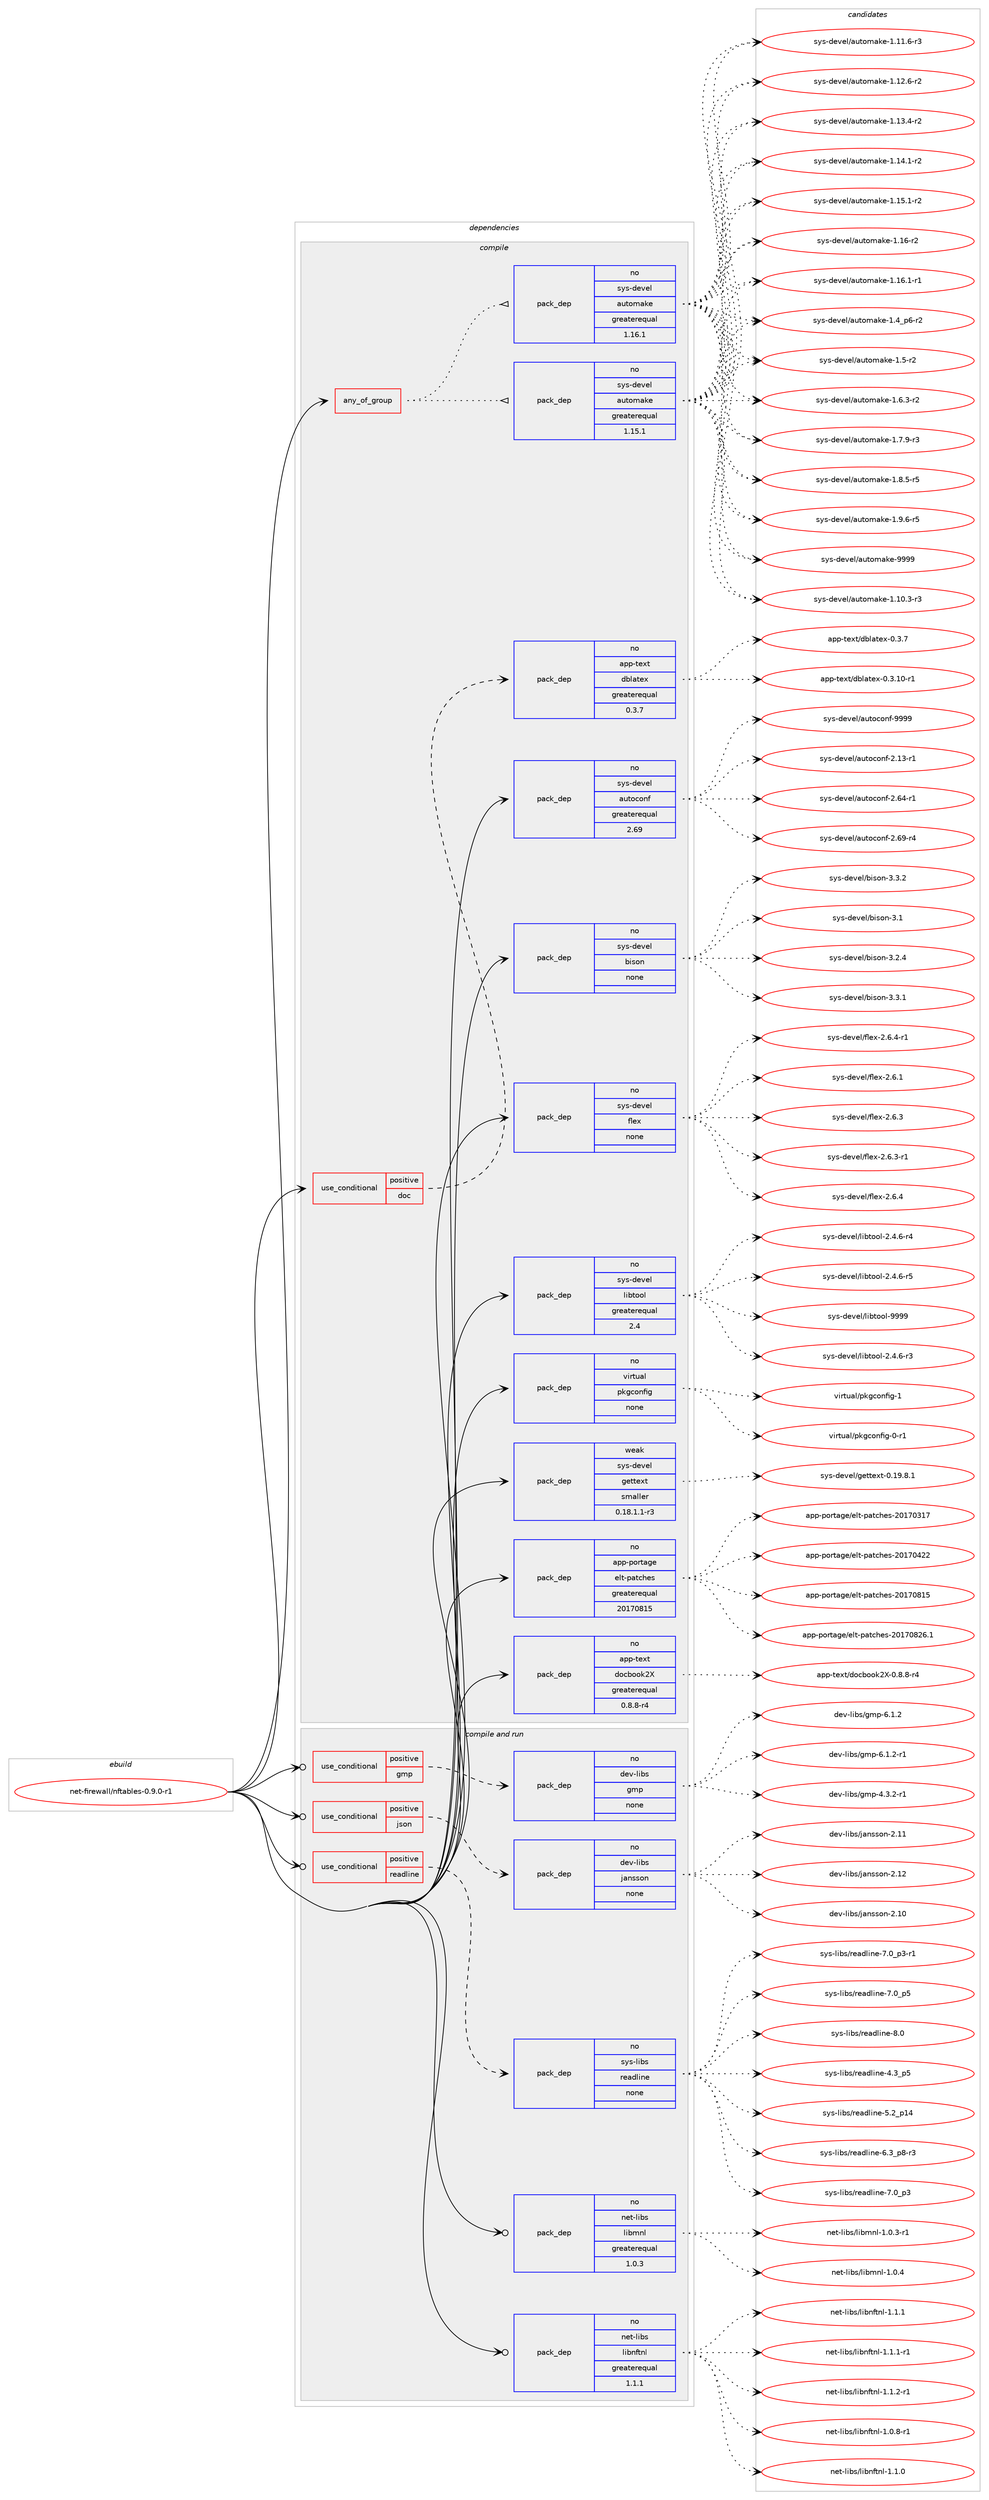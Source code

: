 digraph prolog {

# *************
# Graph options
# *************

newrank=true;
concentrate=true;
compound=true;
graph [rankdir=LR,fontname=Helvetica,fontsize=10,ranksep=1.5];#, ranksep=2.5, nodesep=0.2];
edge  [arrowhead=vee];
node  [fontname=Helvetica,fontsize=10];

# **********
# The ebuild
# **********

subgraph cluster_leftcol {
color=gray;
rank=same;
label=<<i>ebuild</i>>;
id [label="net-firewall/nftables-0.9.0-r1", color=red, width=4, href="../net-firewall/nftables-0.9.0-r1.svg"];
}

# ****************
# The dependencies
# ****************

subgraph cluster_midcol {
color=gray;
label=<<i>dependencies</i>>;
subgraph cluster_compile {
fillcolor="#eeeeee";
style=filled;
label=<<i>compile</i>>;
subgraph any25974 {
dependency1651970 [label=<<TABLE BORDER="0" CELLBORDER="1" CELLSPACING="0" CELLPADDING="4"><TR><TD CELLPADDING="10">any_of_group</TD></TR></TABLE>>, shape=none, color=red];subgraph pack1180956 {
dependency1651971 [label=<<TABLE BORDER="0" CELLBORDER="1" CELLSPACING="0" CELLPADDING="4" WIDTH="220"><TR><TD ROWSPAN="6" CELLPADDING="30">pack_dep</TD></TR><TR><TD WIDTH="110">no</TD></TR><TR><TD>sys-devel</TD></TR><TR><TD>automake</TD></TR><TR><TD>greaterequal</TD></TR><TR><TD>1.16.1</TD></TR></TABLE>>, shape=none, color=blue];
}
dependency1651970:e -> dependency1651971:w [weight=20,style="dotted",arrowhead="oinv"];
subgraph pack1180957 {
dependency1651972 [label=<<TABLE BORDER="0" CELLBORDER="1" CELLSPACING="0" CELLPADDING="4" WIDTH="220"><TR><TD ROWSPAN="6" CELLPADDING="30">pack_dep</TD></TR><TR><TD WIDTH="110">no</TD></TR><TR><TD>sys-devel</TD></TR><TR><TD>automake</TD></TR><TR><TD>greaterequal</TD></TR><TR><TD>1.15.1</TD></TR></TABLE>>, shape=none, color=blue];
}
dependency1651970:e -> dependency1651972:w [weight=20,style="dotted",arrowhead="oinv"];
}
id:e -> dependency1651970:w [weight=20,style="solid",arrowhead="vee"];
subgraph cond444257 {
dependency1651973 [label=<<TABLE BORDER="0" CELLBORDER="1" CELLSPACING="0" CELLPADDING="4"><TR><TD ROWSPAN="3" CELLPADDING="10">use_conditional</TD></TR><TR><TD>positive</TD></TR><TR><TD>doc</TD></TR></TABLE>>, shape=none, color=red];
subgraph pack1180958 {
dependency1651974 [label=<<TABLE BORDER="0" CELLBORDER="1" CELLSPACING="0" CELLPADDING="4" WIDTH="220"><TR><TD ROWSPAN="6" CELLPADDING="30">pack_dep</TD></TR><TR><TD WIDTH="110">no</TD></TR><TR><TD>app-text</TD></TR><TR><TD>dblatex</TD></TR><TR><TD>greaterequal</TD></TR><TR><TD>0.3.7</TD></TR></TABLE>>, shape=none, color=blue];
}
dependency1651973:e -> dependency1651974:w [weight=20,style="dashed",arrowhead="vee"];
}
id:e -> dependency1651973:w [weight=20,style="solid",arrowhead="vee"];
subgraph pack1180959 {
dependency1651975 [label=<<TABLE BORDER="0" CELLBORDER="1" CELLSPACING="0" CELLPADDING="4" WIDTH="220"><TR><TD ROWSPAN="6" CELLPADDING="30">pack_dep</TD></TR><TR><TD WIDTH="110">no</TD></TR><TR><TD>app-portage</TD></TR><TR><TD>elt-patches</TD></TR><TR><TD>greaterequal</TD></TR><TR><TD>20170815</TD></TR></TABLE>>, shape=none, color=blue];
}
id:e -> dependency1651975:w [weight=20,style="solid",arrowhead="vee"];
subgraph pack1180960 {
dependency1651976 [label=<<TABLE BORDER="0" CELLBORDER="1" CELLSPACING="0" CELLPADDING="4" WIDTH="220"><TR><TD ROWSPAN="6" CELLPADDING="30">pack_dep</TD></TR><TR><TD WIDTH="110">no</TD></TR><TR><TD>app-text</TD></TR><TR><TD>docbook2X</TD></TR><TR><TD>greaterequal</TD></TR><TR><TD>0.8.8-r4</TD></TR></TABLE>>, shape=none, color=blue];
}
id:e -> dependency1651976:w [weight=20,style="solid",arrowhead="vee"];
subgraph pack1180961 {
dependency1651977 [label=<<TABLE BORDER="0" CELLBORDER="1" CELLSPACING="0" CELLPADDING="4" WIDTH="220"><TR><TD ROWSPAN="6" CELLPADDING="30">pack_dep</TD></TR><TR><TD WIDTH="110">no</TD></TR><TR><TD>sys-devel</TD></TR><TR><TD>autoconf</TD></TR><TR><TD>greaterequal</TD></TR><TR><TD>2.69</TD></TR></TABLE>>, shape=none, color=blue];
}
id:e -> dependency1651977:w [weight=20,style="solid",arrowhead="vee"];
subgraph pack1180962 {
dependency1651978 [label=<<TABLE BORDER="0" CELLBORDER="1" CELLSPACING="0" CELLPADDING="4" WIDTH="220"><TR><TD ROWSPAN="6" CELLPADDING="30">pack_dep</TD></TR><TR><TD WIDTH="110">no</TD></TR><TR><TD>sys-devel</TD></TR><TR><TD>bison</TD></TR><TR><TD>none</TD></TR><TR><TD></TD></TR></TABLE>>, shape=none, color=blue];
}
id:e -> dependency1651978:w [weight=20,style="solid",arrowhead="vee"];
subgraph pack1180963 {
dependency1651979 [label=<<TABLE BORDER="0" CELLBORDER="1" CELLSPACING="0" CELLPADDING="4" WIDTH="220"><TR><TD ROWSPAN="6" CELLPADDING="30">pack_dep</TD></TR><TR><TD WIDTH="110">no</TD></TR><TR><TD>sys-devel</TD></TR><TR><TD>flex</TD></TR><TR><TD>none</TD></TR><TR><TD></TD></TR></TABLE>>, shape=none, color=blue];
}
id:e -> dependency1651979:w [weight=20,style="solid",arrowhead="vee"];
subgraph pack1180964 {
dependency1651980 [label=<<TABLE BORDER="0" CELLBORDER="1" CELLSPACING="0" CELLPADDING="4" WIDTH="220"><TR><TD ROWSPAN="6" CELLPADDING="30">pack_dep</TD></TR><TR><TD WIDTH="110">no</TD></TR><TR><TD>sys-devel</TD></TR><TR><TD>libtool</TD></TR><TR><TD>greaterequal</TD></TR><TR><TD>2.4</TD></TR></TABLE>>, shape=none, color=blue];
}
id:e -> dependency1651980:w [weight=20,style="solid",arrowhead="vee"];
subgraph pack1180965 {
dependency1651981 [label=<<TABLE BORDER="0" CELLBORDER="1" CELLSPACING="0" CELLPADDING="4" WIDTH="220"><TR><TD ROWSPAN="6" CELLPADDING="30">pack_dep</TD></TR><TR><TD WIDTH="110">no</TD></TR><TR><TD>virtual</TD></TR><TR><TD>pkgconfig</TD></TR><TR><TD>none</TD></TR><TR><TD></TD></TR></TABLE>>, shape=none, color=blue];
}
id:e -> dependency1651981:w [weight=20,style="solid",arrowhead="vee"];
subgraph pack1180966 {
dependency1651982 [label=<<TABLE BORDER="0" CELLBORDER="1" CELLSPACING="0" CELLPADDING="4" WIDTH="220"><TR><TD ROWSPAN="6" CELLPADDING="30">pack_dep</TD></TR><TR><TD WIDTH="110">weak</TD></TR><TR><TD>sys-devel</TD></TR><TR><TD>gettext</TD></TR><TR><TD>smaller</TD></TR><TR><TD>0.18.1.1-r3</TD></TR></TABLE>>, shape=none, color=blue];
}
id:e -> dependency1651982:w [weight=20,style="solid",arrowhead="vee"];
}
subgraph cluster_compileandrun {
fillcolor="#eeeeee";
style=filled;
label=<<i>compile and run</i>>;
subgraph cond444258 {
dependency1651983 [label=<<TABLE BORDER="0" CELLBORDER="1" CELLSPACING="0" CELLPADDING="4"><TR><TD ROWSPAN="3" CELLPADDING="10">use_conditional</TD></TR><TR><TD>positive</TD></TR><TR><TD>gmp</TD></TR></TABLE>>, shape=none, color=red];
subgraph pack1180967 {
dependency1651984 [label=<<TABLE BORDER="0" CELLBORDER="1" CELLSPACING="0" CELLPADDING="4" WIDTH="220"><TR><TD ROWSPAN="6" CELLPADDING="30">pack_dep</TD></TR><TR><TD WIDTH="110">no</TD></TR><TR><TD>dev-libs</TD></TR><TR><TD>gmp</TD></TR><TR><TD>none</TD></TR><TR><TD></TD></TR></TABLE>>, shape=none, color=blue];
}
dependency1651983:e -> dependency1651984:w [weight=20,style="dashed",arrowhead="vee"];
}
id:e -> dependency1651983:w [weight=20,style="solid",arrowhead="odotvee"];
subgraph cond444259 {
dependency1651985 [label=<<TABLE BORDER="0" CELLBORDER="1" CELLSPACING="0" CELLPADDING="4"><TR><TD ROWSPAN="3" CELLPADDING="10">use_conditional</TD></TR><TR><TD>positive</TD></TR><TR><TD>json</TD></TR></TABLE>>, shape=none, color=red];
subgraph pack1180968 {
dependency1651986 [label=<<TABLE BORDER="0" CELLBORDER="1" CELLSPACING="0" CELLPADDING="4" WIDTH="220"><TR><TD ROWSPAN="6" CELLPADDING="30">pack_dep</TD></TR><TR><TD WIDTH="110">no</TD></TR><TR><TD>dev-libs</TD></TR><TR><TD>jansson</TD></TR><TR><TD>none</TD></TR><TR><TD></TD></TR></TABLE>>, shape=none, color=blue];
}
dependency1651985:e -> dependency1651986:w [weight=20,style="dashed",arrowhead="vee"];
}
id:e -> dependency1651985:w [weight=20,style="solid",arrowhead="odotvee"];
subgraph cond444260 {
dependency1651987 [label=<<TABLE BORDER="0" CELLBORDER="1" CELLSPACING="0" CELLPADDING="4"><TR><TD ROWSPAN="3" CELLPADDING="10">use_conditional</TD></TR><TR><TD>positive</TD></TR><TR><TD>readline</TD></TR></TABLE>>, shape=none, color=red];
subgraph pack1180969 {
dependency1651988 [label=<<TABLE BORDER="0" CELLBORDER="1" CELLSPACING="0" CELLPADDING="4" WIDTH="220"><TR><TD ROWSPAN="6" CELLPADDING="30">pack_dep</TD></TR><TR><TD WIDTH="110">no</TD></TR><TR><TD>sys-libs</TD></TR><TR><TD>readline</TD></TR><TR><TD>none</TD></TR><TR><TD></TD></TR></TABLE>>, shape=none, color=blue];
}
dependency1651987:e -> dependency1651988:w [weight=20,style="dashed",arrowhead="vee"];
}
id:e -> dependency1651987:w [weight=20,style="solid",arrowhead="odotvee"];
subgraph pack1180970 {
dependency1651989 [label=<<TABLE BORDER="0" CELLBORDER="1" CELLSPACING="0" CELLPADDING="4" WIDTH="220"><TR><TD ROWSPAN="6" CELLPADDING="30">pack_dep</TD></TR><TR><TD WIDTH="110">no</TD></TR><TR><TD>net-libs</TD></TR><TR><TD>libmnl</TD></TR><TR><TD>greaterequal</TD></TR><TR><TD>1.0.3</TD></TR></TABLE>>, shape=none, color=blue];
}
id:e -> dependency1651989:w [weight=20,style="solid",arrowhead="odotvee"];
subgraph pack1180971 {
dependency1651990 [label=<<TABLE BORDER="0" CELLBORDER="1" CELLSPACING="0" CELLPADDING="4" WIDTH="220"><TR><TD ROWSPAN="6" CELLPADDING="30">pack_dep</TD></TR><TR><TD WIDTH="110">no</TD></TR><TR><TD>net-libs</TD></TR><TR><TD>libnftnl</TD></TR><TR><TD>greaterequal</TD></TR><TR><TD>1.1.1</TD></TR></TABLE>>, shape=none, color=blue];
}
id:e -> dependency1651990:w [weight=20,style="solid",arrowhead="odotvee"];
}
subgraph cluster_run {
fillcolor="#eeeeee";
style=filled;
label=<<i>run</i>>;
}
}

# **************
# The candidates
# **************

subgraph cluster_choices {
rank=same;
color=gray;
label=<<i>candidates</i>>;

subgraph choice1180956 {
color=black;
nodesep=1;
choice11512111545100101118101108479711711611110997107101454946494846514511451 [label="sys-devel/automake-1.10.3-r3", color=red, width=4,href="../sys-devel/automake-1.10.3-r3.svg"];
choice11512111545100101118101108479711711611110997107101454946494946544511451 [label="sys-devel/automake-1.11.6-r3", color=red, width=4,href="../sys-devel/automake-1.11.6-r3.svg"];
choice11512111545100101118101108479711711611110997107101454946495046544511450 [label="sys-devel/automake-1.12.6-r2", color=red, width=4,href="../sys-devel/automake-1.12.6-r2.svg"];
choice11512111545100101118101108479711711611110997107101454946495146524511450 [label="sys-devel/automake-1.13.4-r2", color=red, width=4,href="../sys-devel/automake-1.13.4-r2.svg"];
choice11512111545100101118101108479711711611110997107101454946495246494511450 [label="sys-devel/automake-1.14.1-r2", color=red, width=4,href="../sys-devel/automake-1.14.1-r2.svg"];
choice11512111545100101118101108479711711611110997107101454946495346494511450 [label="sys-devel/automake-1.15.1-r2", color=red, width=4,href="../sys-devel/automake-1.15.1-r2.svg"];
choice1151211154510010111810110847971171161111099710710145494649544511450 [label="sys-devel/automake-1.16-r2", color=red, width=4,href="../sys-devel/automake-1.16-r2.svg"];
choice11512111545100101118101108479711711611110997107101454946495446494511449 [label="sys-devel/automake-1.16.1-r1", color=red, width=4,href="../sys-devel/automake-1.16.1-r1.svg"];
choice115121115451001011181011084797117116111109971071014549465295112544511450 [label="sys-devel/automake-1.4_p6-r2", color=red, width=4,href="../sys-devel/automake-1.4_p6-r2.svg"];
choice11512111545100101118101108479711711611110997107101454946534511450 [label="sys-devel/automake-1.5-r2", color=red, width=4,href="../sys-devel/automake-1.5-r2.svg"];
choice115121115451001011181011084797117116111109971071014549465446514511450 [label="sys-devel/automake-1.6.3-r2", color=red, width=4,href="../sys-devel/automake-1.6.3-r2.svg"];
choice115121115451001011181011084797117116111109971071014549465546574511451 [label="sys-devel/automake-1.7.9-r3", color=red, width=4,href="../sys-devel/automake-1.7.9-r3.svg"];
choice115121115451001011181011084797117116111109971071014549465646534511453 [label="sys-devel/automake-1.8.5-r5", color=red, width=4,href="../sys-devel/automake-1.8.5-r5.svg"];
choice115121115451001011181011084797117116111109971071014549465746544511453 [label="sys-devel/automake-1.9.6-r5", color=red, width=4,href="../sys-devel/automake-1.9.6-r5.svg"];
choice115121115451001011181011084797117116111109971071014557575757 [label="sys-devel/automake-9999", color=red, width=4,href="../sys-devel/automake-9999.svg"];
dependency1651971:e -> choice11512111545100101118101108479711711611110997107101454946494846514511451:w [style=dotted,weight="100"];
dependency1651971:e -> choice11512111545100101118101108479711711611110997107101454946494946544511451:w [style=dotted,weight="100"];
dependency1651971:e -> choice11512111545100101118101108479711711611110997107101454946495046544511450:w [style=dotted,weight="100"];
dependency1651971:e -> choice11512111545100101118101108479711711611110997107101454946495146524511450:w [style=dotted,weight="100"];
dependency1651971:e -> choice11512111545100101118101108479711711611110997107101454946495246494511450:w [style=dotted,weight="100"];
dependency1651971:e -> choice11512111545100101118101108479711711611110997107101454946495346494511450:w [style=dotted,weight="100"];
dependency1651971:e -> choice1151211154510010111810110847971171161111099710710145494649544511450:w [style=dotted,weight="100"];
dependency1651971:e -> choice11512111545100101118101108479711711611110997107101454946495446494511449:w [style=dotted,weight="100"];
dependency1651971:e -> choice115121115451001011181011084797117116111109971071014549465295112544511450:w [style=dotted,weight="100"];
dependency1651971:e -> choice11512111545100101118101108479711711611110997107101454946534511450:w [style=dotted,weight="100"];
dependency1651971:e -> choice115121115451001011181011084797117116111109971071014549465446514511450:w [style=dotted,weight="100"];
dependency1651971:e -> choice115121115451001011181011084797117116111109971071014549465546574511451:w [style=dotted,weight="100"];
dependency1651971:e -> choice115121115451001011181011084797117116111109971071014549465646534511453:w [style=dotted,weight="100"];
dependency1651971:e -> choice115121115451001011181011084797117116111109971071014549465746544511453:w [style=dotted,weight="100"];
dependency1651971:e -> choice115121115451001011181011084797117116111109971071014557575757:w [style=dotted,weight="100"];
}
subgraph choice1180957 {
color=black;
nodesep=1;
choice11512111545100101118101108479711711611110997107101454946494846514511451 [label="sys-devel/automake-1.10.3-r3", color=red, width=4,href="../sys-devel/automake-1.10.3-r3.svg"];
choice11512111545100101118101108479711711611110997107101454946494946544511451 [label="sys-devel/automake-1.11.6-r3", color=red, width=4,href="../sys-devel/automake-1.11.6-r3.svg"];
choice11512111545100101118101108479711711611110997107101454946495046544511450 [label="sys-devel/automake-1.12.6-r2", color=red, width=4,href="../sys-devel/automake-1.12.6-r2.svg"];
choice11512111545100101118101108479711711611110997107101454946495146524511450 [label="sys-devel/automake-1.13.4-r2", color=red, width=4,href="../sys-devel/automake-1.13.4-r2.svg"];
choice11512111545100101118101108479711711611110997107101454946495246494511450 [label="sys-devel/automake-1.14.1-r2", color=red, width=4,href="../sys-devel/automake-1.14.1-r2.svg"];
choice11512111545100101118101108479711711611110997107101454946495346494511450 [label="sys-devel/automake-1.15.1-r2", color=red, width=4,href="../sys-devel/automake-1.15.1-r2.svg"];
choice1151211154510010111810110847971171161111099710710145494649544511450 [label="sys-devel/automake-1.16-r2", color=red, width=4,href="../sys-devel/automake-1.16-r2.svg"];
choice11512111545100101118101108479711711611110997107101454946495446494511449 [label="sys-devel/automake-1.16.1-r1", color=red, width=4,href="../sys-devel/automake-1.16.1-r1.svg"];
choice115121115451001011181011084797117116111109971071014549465295112544511450 [label="sys-devel/automake-1.4_p6-r2", color=red, width=4,href="../sys-devel/automake-1.4_p6-r2.svg"];
choice11512111545100101118101108479711711611110997107101454946534511450 [label="sys-devel/automake-1.5-r2", color=red, width=4,href="../sys-devel/automake-1.5-r2.svg"];
choice115121115451001011181011084797117116111109971071014549465446514511450 [label="sys-devel/automake-1.6.3-r2", color=red, width=4,href="../sys-devel/automake-1.6.3-r2.svg"];
choice115121115451001011181011084797117116111109971071014549465546574511451 [label="sys-devel/automake-1.7.9-r3", color=red, width=4,href="../sys-devel/automake-1.7.9-r3.svg"];
choice115121115451001011181011084797117116111109971071014549465646534511453 [label="sys-devel/automake-1.8.5-r5", color=red, width=4,href="../sys-devel/automake-1.8.5-r5.svg"];
choice115121115451001011181011084797117116111109971071014549465746544511453 [label="sys-devel/automake-1.9.6-r5", color=red, width=4,href="../sys-devel/automake-1.9.6-r5.svg"];
choice115121115451001011181011084797117116111109971071014557575757 [label="sys-devel/automake-9999", color=red, width=4,href="../sys-devel/automake-9999.svg"];
dependency1651972:e -> choice11512111545100101118101108479711711611110997107101454946494846514511451:w [style=dotted,weight="100"];
dependency1651972:e -> choice11512111545100101118101108479711711611110997107101454946494946544511451:w [style=dotted,weight="100"];
dependency1651972:e -> choice11512111545100101118101108479711711611110997107101454946495046544511450:w [style=dotted,weight="100"];
dependency1651972:e -> choice11512111545100101118101108479711711611110997107101454946495146524511450:w [style=dotted,weight="100"];
dependency1651972:e -> choice11512111545100101118101108479711711611110997107101454946495246494511450:w [style=dotted,weight="100"];
dependency1651972:e -> choice11512111545100101118101108479711711611110997107101454946495346494511450:w [style=dotted,weight="100"];
dependency1651972:e -> choice1151211154510010111810110847971171161111099710710145494649544511450:w [style=dotted,weight="100"];
dependency1651972:e -> choice11512111545100101118101108479711711611110997107101454946495446494511449:w [style=dotted,weight="100"];
dependency1651972:e -> choice115121115451001011181011084797117116111109971071014549465295112544511450:w [style=dotted,weight="100"];
dependency1651972:e -> choice11512111545100101118101108479711711611110997107101454946534511450:w [style=dotted,weight="100"];
dependency1651972:e -> choice115121115451001011181011084797117116111109971071014549465446514511450:w [style=dotted,weight="100"];
dependency1651972:e -> choice115121115451001011181011084797117116111109971071014549465546574511451:w [style=dotted,weight="100"];
dependency1651972:e -> choice115121115451001011181011084797117116111109971071014549465646534511453:w [style=dotted,weight="100"];
dependency1651972:e -> choice115121115451001011181011084797117116111109971071014549465746544511453:w [style=dotted,weight="100"];
dependency1651972:e -> choice115121115451001011181011084797117116111109971071014557575757:w [style=dotted,weight="100"];
}
subgraph choice1180958 {
color=black;
nodesep=1;
choice9711211245116101120116471009810897116101120454846514649484511449 [label="app-text/dblatex-0.3.10-r1", color=red, width=4,href="../app-text/dblatex-0.3.10-r1.svg"];
choice9711211245116101120116471009810897116101120454846514655 [label="app-text/dblatex-0.3.7", color=red, width=4,href="../app-text/dblatex-0.3.7.svg"];
dependency1651974:e -> choice9711211245116101120116471009810897116101120454846514649484511449:w [style=dotted,weight="100"];
dependency1651974:e -> choice9711211245116101120116471009810897116101120454846514655:w [style=dotted,weight="100"];
}
subgraph choice1180959 {
color=black;
nodesep=1;
choice97112112451121111141169710310147101108116451129711699104101115455048495548514955 [label="app-portage/elt-patches-20170317", color=red, width=4,href="../app-portage/elt-patches-20170317.svg"];
choice97112112451121111141169710310147101108116451129711699104101115455048495548525050 [label="app-portage/elt-patches-20170422", color=red, width=4,href="../app-portage/elt-patches-20170422.svg"];
choice97112112451121111141169710310147101108116451129711699104101115455048495548564953 [label="app-portage/elt-patches-20170815", color=red, width=4,href="../app-portage/elt-patches-20170815.svg"];
choice971121124511211111411697103101471011081164511297116991041011154550484955485650544649 [label="app-portage/elt-patches-20170826.1", color=red, width=4,href="../app-portage/elt-patches-20170826.1.svg"];
dependency1651975:e -> choice97112112451121111141169710310147101108116451129711699104101115455048495548514955:w [style=dotted,weight="100"];
dependency1651975:e -> choice97112112451121111141169710310147101108116451129711699104101115455048495548525050:w [style=dotted,weight="100"];
dependency1651975:e -> choice97112112451121111141169710310147101108116451129711699104101115455048495548564953:w [style=dotted,weight="100"];
dependency1651975:e -> choice971121124511211111411697103101471011081164511297116991041011154550484955485650544649:w [style=dotted,weight="100"];
}
subgraph choice1180960 {
color=black;
nodesep=1;
choice971121124511610112011647100111999811111110750884548465646564511452 [label="app-text/docbook2X-0.8.8-r4", color=red, width=4,href="../app-text/docbook2X-0.8.8-r4.svg"];
dependency1651976:e -> choice971121124511610112011647100111999811111110750884548465646564511452:w [style=dotted,weight="100"];
}
subgraph choice1180961 {
color=black;
nodesep=1;
choice1151211154510010111810110847971171161119911111010245504649514511449 [label="sys-devel/autoconf-2.13-r1", color=red, width=4,href="../sys-devel/autoconf-2.13-r1.svg"];
choice1151211154510010111810110847971171161119911111010245504654524511449 [label="sys-devel/autoconf-2.64-r1", color=red, width=4,href="../sys-devel/autoconf-2.64-r1.svg"];
choice1151211154510010111810110847971171161119911111010245504654574511452 [label="sys-devel/autoconf-2.69-r4", color=red, width=4,href="../sys-devel/autoconf-2.69-r4.svg"];
choice115121115451001011181011084797117116111991111101024557575757 [label="sys-devel/autoconf-9999", color=red, width=4,href="../sys-devel/autoconf-9999.svg"];
dependency1651977:e -> choice1151211154510010111810110847971171161119911111010245504649514511449:w [style=dotted,weight="100"];
dependency1651977:e -> choice1151211154510010111810110847971171161119911111010245504654524511449:w [style=dotted,weight="100"];
dependency1651977:e -> choice1151211154510010111810110847971171161119911111010245504654574511452:w [style=dotted,weight="100"];
dependency1651977:e -> choice115121115451001011181011084797117116111991111101024557575757:w [style=dotted,weight="100"];
}
subgraph choice1180962 {
color=black;
nodesep=1;
choice11512111545100101118101108479810511511111045514649 [label="sys-devel/bison-3.1", color=red, width=4,href="../sys-devel/bison-3.1.svg"];
choice115121115451001011181011084798105115111110455146504652 [label="sys-devel/bison-3.2.4", color=red, width=4,href="../sys-devel/bison-3.2.4.svg"];
choice115121115451001011181011084798105115111110455146514649 [label="sys-devel/bison-3.3.1", color=red, width=4,href="../sys-devel/bison-3.3.1.svg"];
choice115121115451001011181011084798105115111110455146514650 [label="sys-devel/bison-3.3.2", color=red, width=4,href="../sys-devel/bison-3.3.2.svg"];
dependency1651978:e -> choice11512111545100101118101108479810511511111045514649:w [style=dotted,weight="100"];
dependency1651978:e -> choice115121115451001011181011084798105115111110455146504652:w [style=dotted,weight="100"];
dependency1651978:e -> choice115121115451001011181011084798105115111110455146514649:w [style=dotted,weight="100"];
dependency1651978:e -> choice115121115451001011181011084798105115111110455146514650:w [style=dotted,weight="100"];
}
subgraph choice1180963 {
color=black;
nodesep=1;
choice1151211154510010111810110847102108101120455046544649 [label="sys-devel/flex-2.6.1", color=red, width=4,href="../sys-devel/flex-2.6.1.svg"];
choice1151211154510010111810110847102108101120455046544651 [label="sys-devel/flex-2.6.3", color=red, width=4,href="../sys-devel/flex-2.6.3.svg"];
choice11512111545100101118101108471021081011204550465446514511449 [label="sys-devel/flex-2.6.3-r1", color=red, width=4,href="../sys-devel/flex-2.6.3-r1.svg"];
choice1151211154510010111810110847102108101120455046544652 [label="sys-devel/flex-2.6.4", color=red, width=4,href="../sys-devel/flex-2.6.4.svg"];
choice11512111545100101118101108471021081011204550465446524511449 [label="sys-devel/flex-2.6.4-r1", color=red, width=4,href="../sys-devel/flex-2.6.4-r1.svg"];
dependency1651979:e -> choice1151211154510010111810110847102108101120455046544649:w [style=dotted,weight="100"];
dependency1651979:e -> choice1151211154510010111810110847102108101120455046544651:w [style=dotted,weight="100"];
dependency1651979:e -> choice11512111545100101118101108471021081011204550465446514511449:w [style=dotted,weight="100"];
dependency1651979:e -> choice1151211154510010111810110847102108101120455046544652:w [style=dotted,weight="100"];
dependency1651979:e -> choice11512111545100101118101108471021081011204550465446524511449:w [style=dotted,weight="100"];
}
subgraph choice1180964 {
color=black;
nodesep=1;
choice1151211154510010111810110847108105981161111111084550465246544511451 [label="sys-devel/libtool-2.4.6-r3", color=red, width=4,href="../sys-devel/libtool-2.4.6-r3.svg"];
choice1151211154510010111810110847108105981161111111084550465246544511452 [label="sys-devel/libtool-2.4.6-r4", color=red, width=4,href="../sys-devel/libtool-2.4.6-r4.svg"];
choice1151211154510010111810110847108105981161111111084550465246544511453 [label="sys-devel/libtool-2.4.6-r5", color=red, width=4,href="../sys-devel/libtool-2.4.6-r5.svg"];
choice1151211154510010111810110847108105981161111111084557575757 [label="sys-devel/libtool-9999", color=red, width=4,href="../sys-devel/libtool-9999.svg"];
dependency1651980:e -> choice1151211154510010111810110847108105981161111111084550465246544511451:w [style=dotted,weight="100"];
dependency1651980:e -> choice1151211154510010111810110847108105981161111111084550465246544511452:w [style=dotted,weight="100"];
dependency1651980:e -> choice1151211154510010111810110847108105981161111111084550465246544511453:w [style=dotted,weight="100"];
dependency1651980:e -> choice1151211154510010111810110847108105981161111111084557575757:w [style=dotted,weight="100"];
}
subgraph choice1180965 {
color=black;
nodesep=1;
choice11810511411611797108471121071039911111010210510345484511449 [label="virtual/pkgconfig-0-r1", color=red, width=4,href="../virtual/pkgconfig-0-r1.svg"];
choice1181051141161179710847112107103991111101021051034549 [label="virtual/pkgconfig-1", color=red, width=4,href="../virtual/pkgconfig-1.svg"];
dependency1651981:e -> choice11810511411611797108471121071039911111010210510345484511449:w [style=dotted,weight="100"];
dependency1651981:e -> choice1181051141161179710847112107103991111101021051034549:w [style=dotted,weight="100"];
}
subgraph choice1180966 {
color=black;
nodesep=1;
choice1151211154510010111810110847103101116116101120116454846495746564649 [label="sys-devel/gettext-0.19.8.1", color=red, width=4,href="../sys-devel/gettext-0.19.8.1.svg"];
dependency1651982:e -> choice1151211154510010111810110847103101116116101120116454846495746564649:w [style=dotted,weight="100"];
}
subgraph choice1180967 {
color=black;
nodesep=1;
choice1001011184510810598115471031091124552465146504511449 [label="dev-libs/gmp-4.3.2-r1", color=red, width=4,href="../dev-libs/gmp-4.3.2-r1.svg"];
choice100101118451081059811547103109112455446494650 [label="dev-libs/gmp-6.1.2", color=red, width=4,href="../dev-libs/gmp-6.1.2.svg"];
choice1001011184510810598115471031091124554464946504511449 [label="dev-libs/gmp-6.1.2-r1", color=red, width=4,href="../dev-libs/gmp-6.1.2-r1.svg"];
dependency1651984:e -> choice1001011184510810598115471031091124552465146504511449:w [style=dotted,weight="100"];
dependency1651984:e -> choice100101118451081059811547103109112455446494650:w [style=dotted,weight="100"];
dependency1651984:e -> choice1001011184510810598115471031091124554464946504511449:w [style=dotted,weight="100"];
}
subgraph choice1180968 {
color=black;
nodesep=1;
choice100101118451081059811547106971101151151111104550464948 [label="dev-libs/jansson-2.10", color=red, width=4,href="../dev-libs/jansson-2.10.svg"];
choice100101118451081059811547106971101151151111104550464949 [label="dev-libs/jansson-2.11", color=red, width=4,href="../dev-libs/jansson-2.11.svg"];
choice100101118451081059811547106971101151151111104550464950 [label="dev-libs/jansson-2.12", color=red, width=4,href="../dev-libs/jansson-2.12.svg"];
dependency1651986:e -> choice100101118451081059811547106971101151151111104550464948:w [style=dotted,weight="100"];
dependency1651986:e -> choice100101118451081059811547106971101151151111104550464949:w [style=dotted,weight="100"];
dependency1651986:e -> choice100101118451081059811547106971101151151111104550464950:w [style=dotted,weight="100"];
}
subgraph choice1180969 {
color=black;
nodesep=1;
choice11512111545108105981154711410197100108105110101455246519511253 [label="sys-libs/readline-4.3_p5", color=red, width=4,href="../sys-libs/readline-4.3_p5.svg"];
choice1151211154510810598115471141019710010810511010145534650951124952 [label="sys-libs/readline-5.2_p14", color=red, width=4,href="../sys-libs/readline-5.2_p14.svg"];
choice115121115451081059811547114101971001081051101014554465195112564511451 [label="sys-libs/readline-6.3_p8-r3", color=red, width=4,href="../sys-libs/readline-6.3_p8-r3.svg"];
choice11512111545108105981154711410197100108105110101455546489511251 [label="sys-libs/readline-7.0_p3", color=red, width=4,href="../sys-libs/readline-7.0_p3.svg"];
choice115121115451081059811547114101971001081051101014555464895112514511449 [label="sys-libs/readline-7.0_p3-r1", color=red, width=4,href="../sys-libs/readline-7.0_p3-r1.svg"];
choice11512111545108105981154711410197100108105110101455546489511253 [label="sys-libs/readline-7.0_p5", color=red, width=4,href="../sys-libs/readline-7.0_p5.svg"];
choice1151211154510810598115471141019710010810511010145564648 [label="sys-libs/readline-8.0", color=red, width=4,href="../sys-libs/readline-8.0.svg"];
dependency1651988:e -> choice11512111545108105981154711410197100108105110101455246519511253:w [style=dotted,weight="100"];
dependency1651988:e -> choice1151211154510810598115471141019710010810511010145534650951124952:w [style=dotted,weight="100"];
dependency1651988:e -> choice115121115451081059811547114101971001081051101014554465195112564511451:w [style=dotted,weight="100"];
dependency1651988:e -> choice11512111545108105981154711410197100108105110101455546489511251:w [style=dotted,weight="100"];
dependency1651988:e -> choice115121115451081059811547114101971001081051101014555464895112514511449:w [style=dotted,weight="100"];
dependency1651988:e -> choice11512111545108105981154711410197100108105110101455546489511253:w [style=dotted,weight="100"];
dependency1651988:e -> choice1151211154510810598115471141019710010810511010145564648:w [style=dotted,weight="100"];
}
subgraph choice1180970 {
color=black;
nodesep=1;
choice110101116451081059811547108105981091101084549464846514511449 [label="net-libs/libmnl-1.0.3-r1", color=red, width=4,href="../net-libs/libmnl-1.0.3-r1.svg"];
choice11010111645108105981154710810598109110108454946484652 [label="net-libs/libmnl-1.0.4", color=red, width=4,href="../net-libs/libmnl-1.0.4.svg"];
dependency1651989:e -> choice110101116451081059811547108105981091101084549464846514511449:w [style=dotted,weight="100"];
dependency1651989:e -> choice11010111645108105981154710810598109110108454946484652:w [style=dotted,weight="100"];
}
subgraph choice1180971 {
color=black;
nodesep=1;
choice110101116451081059811547108105981101021161101084549464846564511449 [label="net-libs/libnftnl-1.0.8-r1", color=red, width=4,href="../net-libs/libnftnl-1.0.8-r1.svg"];
choice11010111645108105981154710810598110102116110108454946494648 [label="net-libs/libnftnl-1.1.0", color=red, width=4,href="../net-libs/libnftnl-1.1.0.svg"];
choice11010111645108105981154710810598110102116110108454946494649 [label="net-libs/libnftnl-1.1.1", color=red, width=4,href="../net-libs/libnftnl-1.1.1.svg"];
choice110101116451081059811547108105981101021161101084549464946494511449 [label="net-libs/libnftnl-1.1.1-r1", color=red, width=4,href="../net-libs/libnftnl-1.1.1-r1.svg"];
choice110101116451081059811547108105981101021161101084549464946504511449 [label="net-libs/libnftnl-1.1.2-r1", color=red, width=4,href="../net-libs/libnftnl-1.1.2-r1.svg"];
dependency1651990:e -> choice110101116451081059811547108105981101021161101084549464846564511449:w [style=dotted,weight="100"];
dependency1651990:e -> choice11010111645108105981154710810598110102116110108454946494648:w [style=dotted,weight="100"];
dependency1651990:e -> choice11010111645108105981154710810598110102116110108454946494649:w [style=dotted,weight="100"];
dependency1651990:e -> choice110101116451081059811547108105981101021161101084549464946494511449:w [style=dotted,weight="100"];
dependency1651990:e -> choice110101116451081059811547108105981101021161101084549464946504511449:w [style=dotted,weight="100"];
}
}

}
